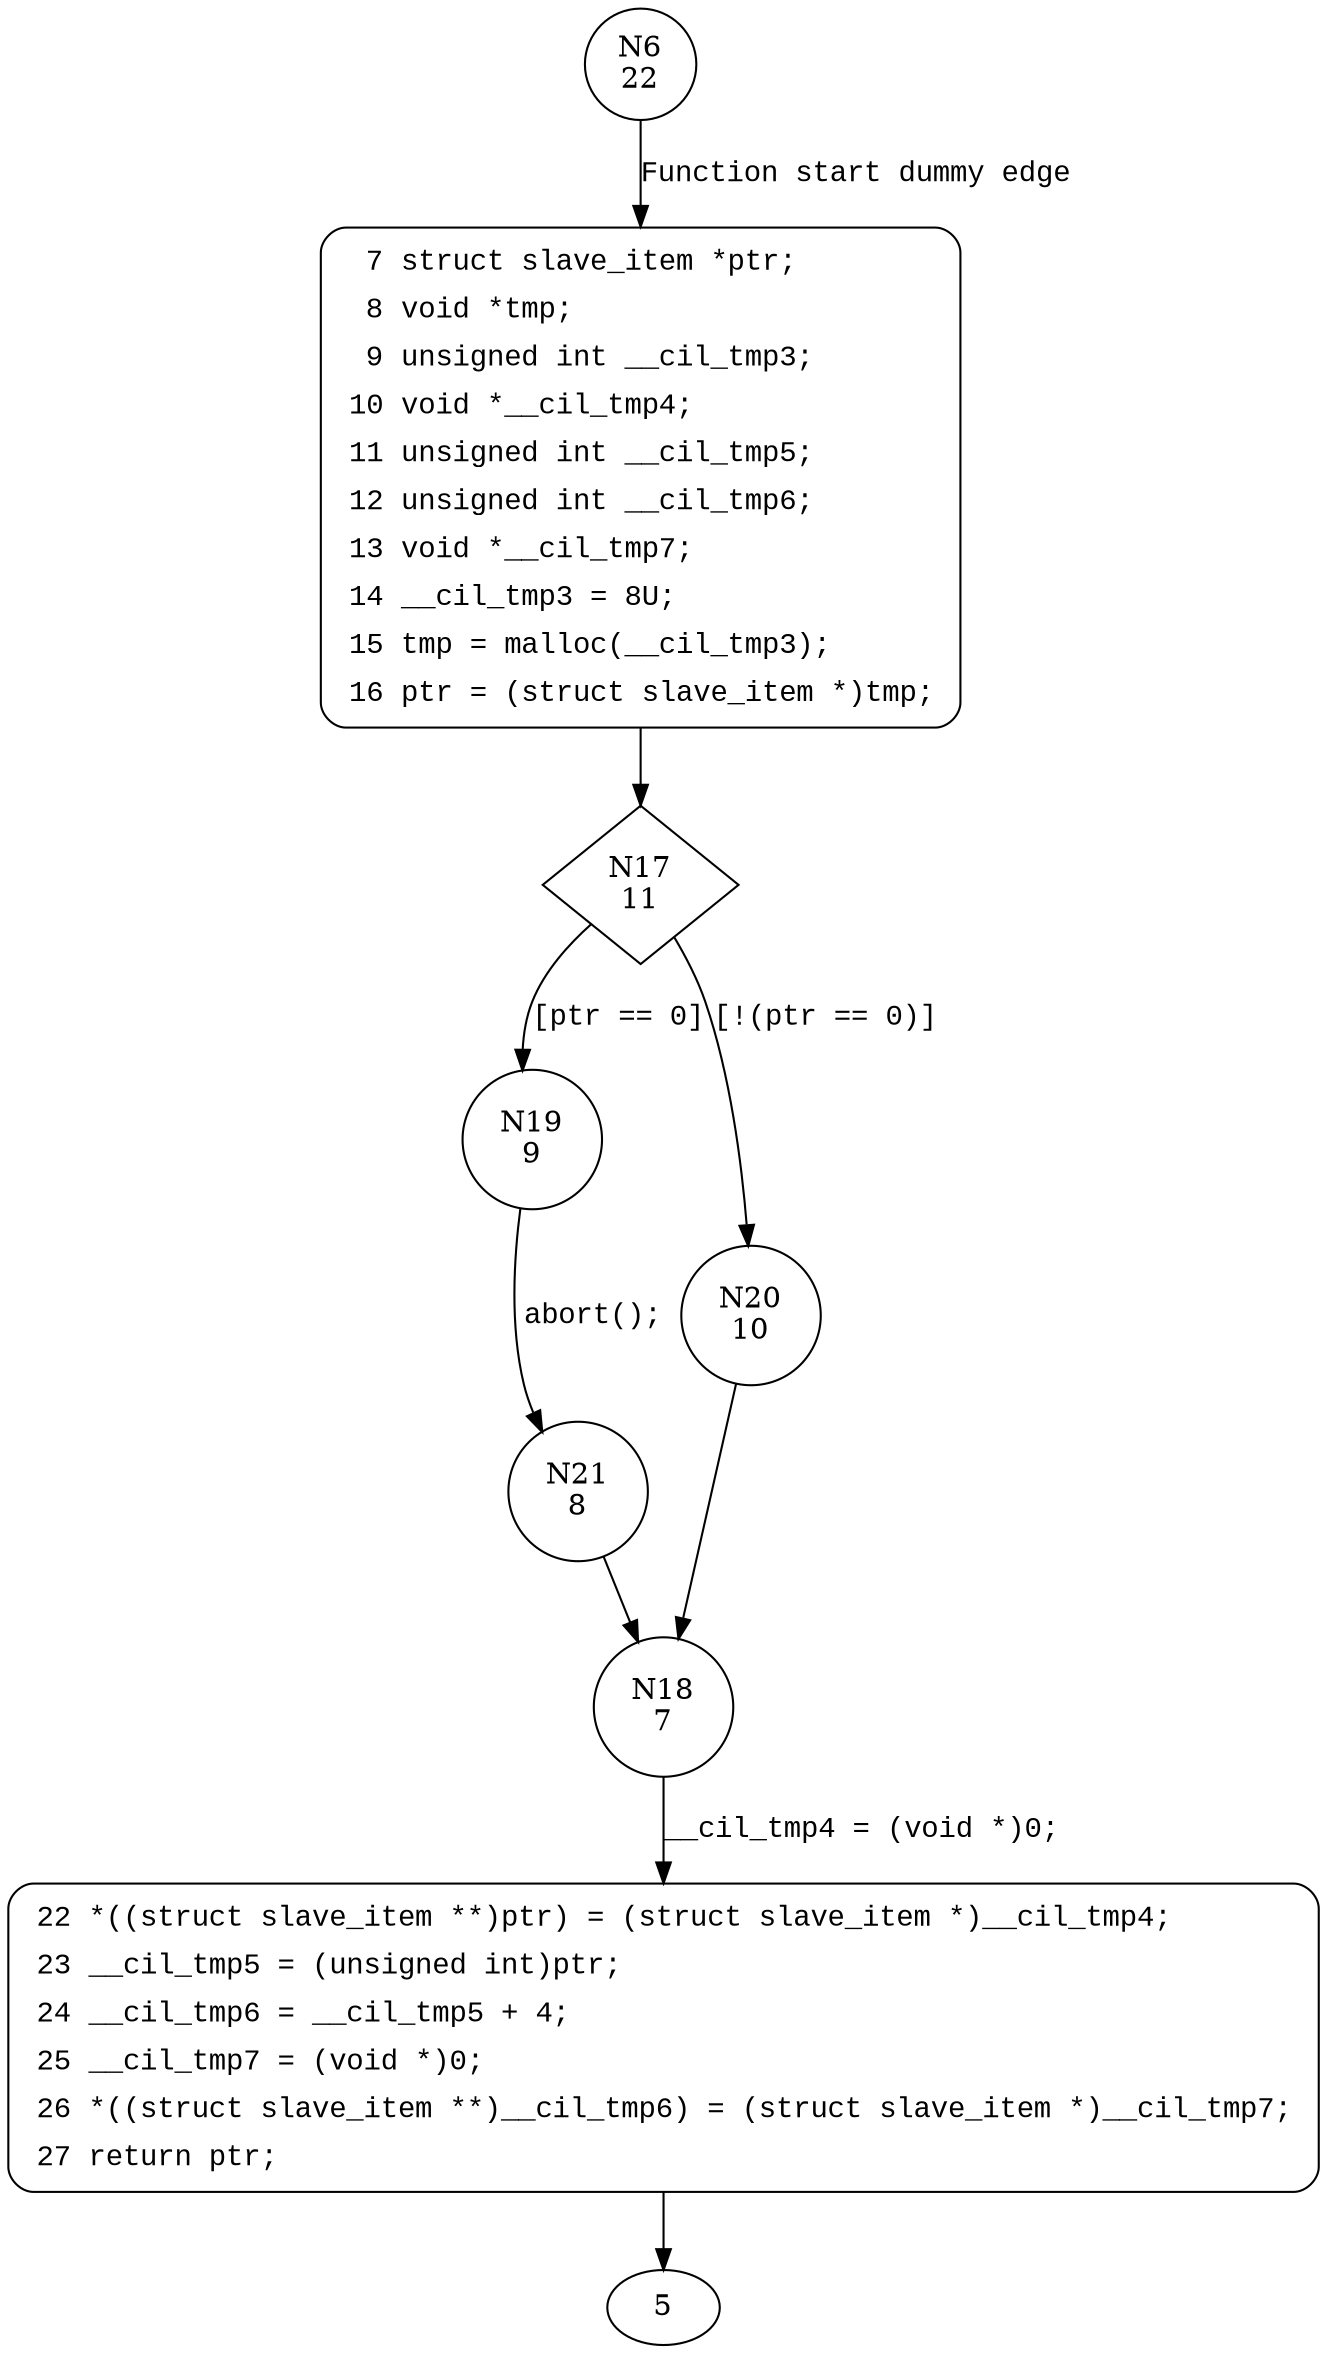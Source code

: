 digraph alloc_or_die_slave {
6 [shape="circle" label="N6\n22"]
7 [shape="circle" label="N7\n21"]
17 [shape="diamond" label="N17\n11"]
19 [shape="circle" label="N19\n9"]
20 [shape="circle" label="N20\n10"]
18 [shape="circle" label="N18\n7"]
22 [shape="circle" label="N22\n6"]
21 [shape="circle" label="N21\n8"]
7 [style="filled,bold" penwidth="1" fillcolor="white" fontname="Courier New" shape="Mrecord" label=<<table border="0" cellborder="0" cellpadding="3" bgcolor="white"><tr><td align="right">7</td><td align="left">struct slave_item *ptr;</td></tr><tr><td align="right">8</td><td align="left">void *tmp;</td></tr><tr><td align="right">9</td><td align="left">unsigned int __cil_tmp3;</td></tr><tr><td align="right">10</td><td align="left">void *__cil_tmp4;</td></tr><tr><td align="right">11</td><td align="left">unsigned int __cil_tmp5;</td></tr><tr><td align="right">12</td><td align="left">unsigned int __cil_tmp6;</td></tr><tr><td align="right">13</td><td align="left">void *__cil_tmp7;</td></tr><tr><td align="right">14</td><td align="left">__cil_tmp3 = 8U;</td></tr><tr><td align="right">15</td><td align="left">tmp = malloc(__cil_tmp3);</td></tr><tr><td align="right">16</td><td align="left">ptr = (struct slave_item *)tmp;</td></tr></table>>]
7 -> 17[label=""]
22 [style="filled,bold" penwidth="1" fillcolor="white" fontname="Courier New" shape="Mrecord" label=<<table border="0" cellborder="0" cellpadding="3" bgcolor="white"><tr><td align="right">22</td><td align="left">*((struct slave_item **)ptr) = (struct slave_item *)__cil_tmp4;</td></tr><tr><td align="right">23</td><td align="left">__cil_tmp5 = (unsigned int)ptr;</td></tr><tr><td align="right">24</td><td align="left">__cil_tmp6 = __cil_tmp5 + 4;</td></tr><tr><td align="right">25</td><td align="left">__cil_tmp7 = (void *)0;</td></tr><tr><td align="right">26</td><td align="left">*((struct slave_item **)__cil_tmp6) = (struct slave_item *)__cil_tmp7;</td></tr><tr><td align="right">27</td><td align="left">return ptr;</td></tr></table>>]
22 -> 5[label=""]
6 -> 7 [label="Function start dummy edge" fontname="Courier New"]
17 -> 19 [label="[ptr == 0]" fontname="Courier New"]
17 -> 20 [label="[!(ptr == 0)]" fontname="Courier New"]
18 -> 22 [label="__cil_tmp4 = (void *)0;" fontname="Courier New"]
19 -> 21 [label="abort();" fontname="Courier New"]
20 -> 18 [label="" fontname="Courier New"]
21 -> 18 [label="" fontname="Courier New"]
}